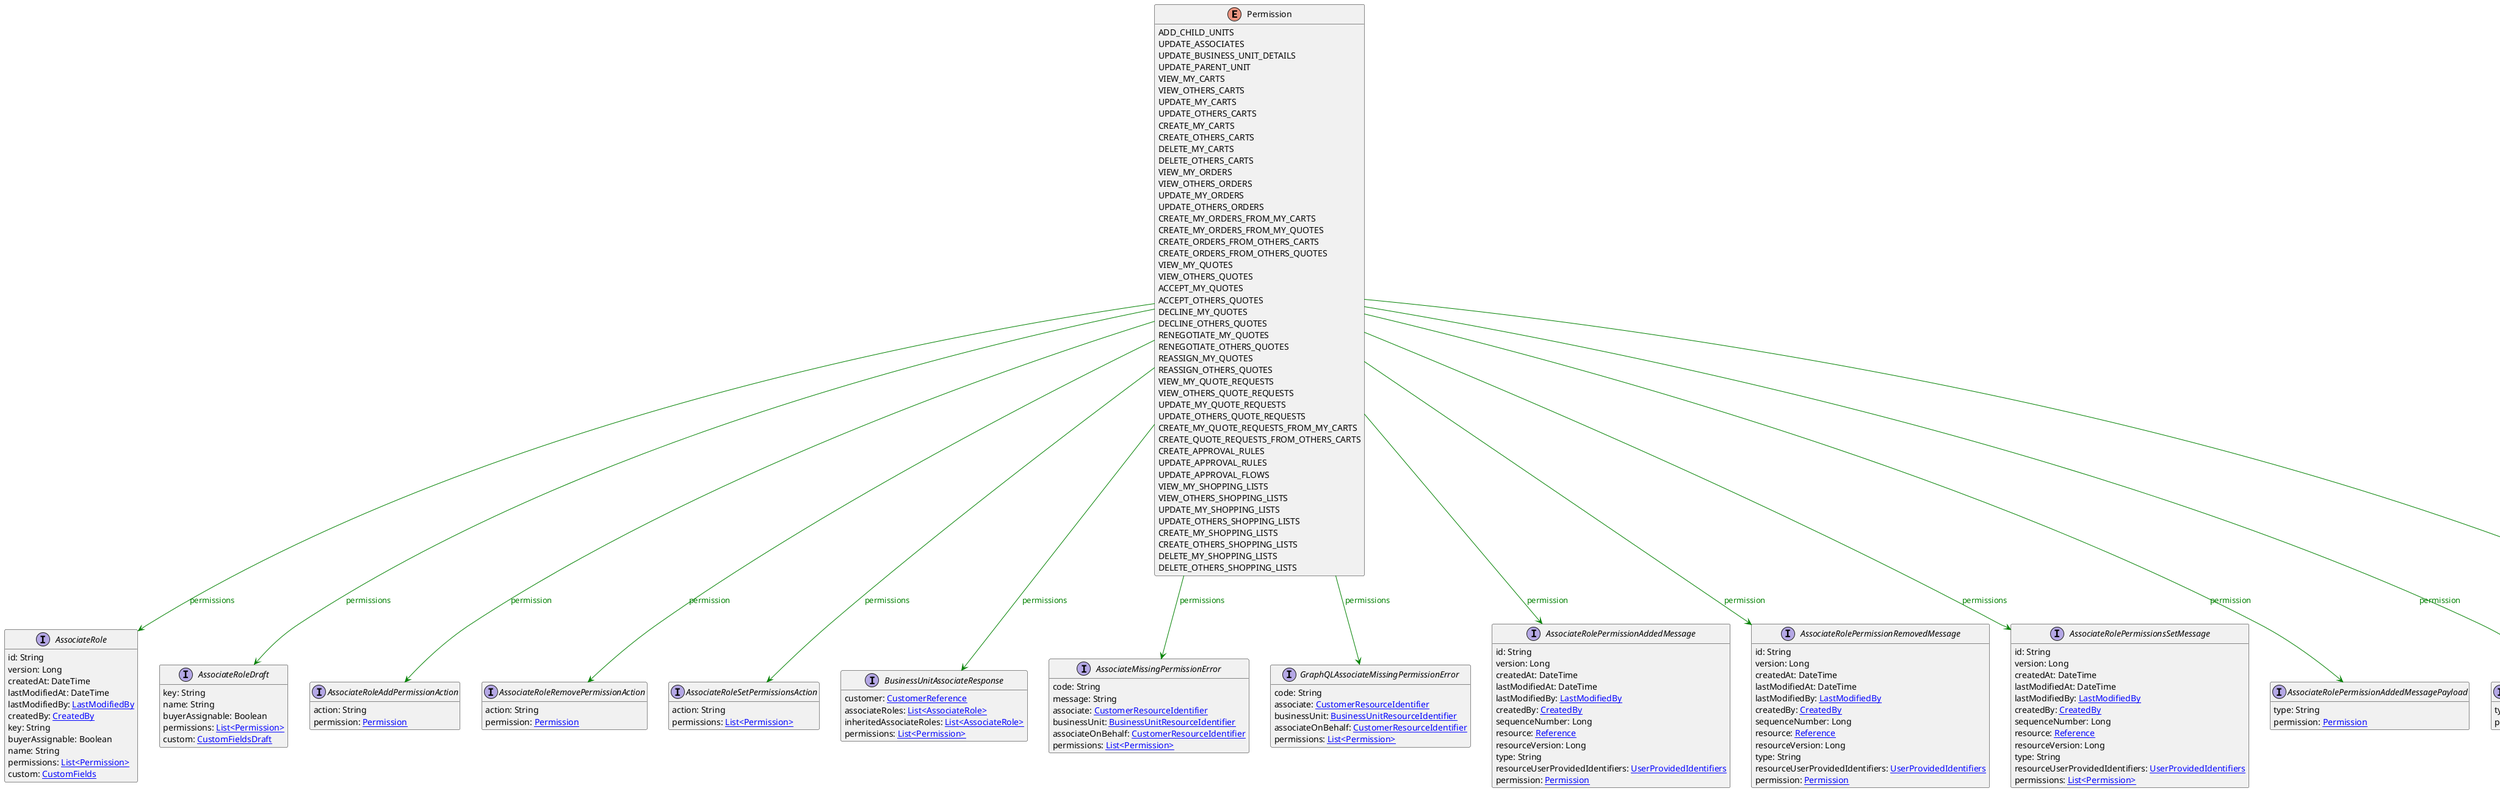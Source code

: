 @startuml

hide methods
enum Permission {
    ADD_CHILD_UNITS
    UPDATE_ASSOCIATES
    UPDATE_BUSINESS_UNIT_DETAILS
    UPDATE_PARENT_UNIT
    VIEW_MY_CARTS
    VIEW_OTHERS_CARTS
    UPDATE_MY_CARTS
    UPDATE_OTHERS_CARTS
    CREATE_MY_CARTS
    CREATE_OTHERS_CARTS
    DELETE_MY_CARTS
    DELETE_OTHERS_CARTS
    VIEW_MY_ORDERS
    VIEW_OTHERS_ORDERS
    UPDATE_MY_ORDERS
    UPDATE_OTHERS_ORDERS
    CREATE_MY_ORDERS_FROM_MY_CARTS
    CREATE_MY_ORDERS_FROM_MY_QUOTES
    CREATE_ORDERS_FROM_OTHERS_CARTS
    CREATE_ORDERS_FROM_OTHERS_QUOTES
    VIEW_MY_QUOTES
    VIEW_OTHERS_QUOTES
    ACCEPT_MY_QUOTES
    ACCEPT_OTHERS_QUOTES
    DECLINE_MY_QUOTES
    DECLINE_OTHERS_QUOTES
    RENEGOTIATE_MY_QUOTES
    RENEGOTIATE_OTHERS_QUOTES
    REASSIGN_MY_QUOTES
    REASSIGN_OTHERS_QUOTES
    VIEW_MY_QUOTE_REQUESTS
    VIEW_OTHERS_QUOTE_REQUESTS
    UPDATE_MY_QUOTE_REQUESTS
    UPDATE_OTHERS_QUOTE_REQUESTS
    CREATE_MY_QUOTE_REQUESTS_FROM_MY_CARTS
    CREATE_QUOTE_REQUESTS_FROM_OTHERS_CARTS
    CREATE_APPROVAL_RULES
    UPDATE_APPROVAL_RULES
    UPDATE_APPROVAL_FLOWS
    VIEW_MY_SHOPPING_LISTS
    VIEW_OTHERS_SHOPPING_LISTS
    UPDATE_MY_SHOPPING_LISTS
    UPDATE_OTHERS_SHOPPING_LISTS
    CREATE_MY_SHOPPING_LISTS
    CREATE_OTHERS_SHOPPING_LISTS
    DELETE_MY_SHOPPING_LISTS
    DELETE_OTHERS_SHOPPING_LISTS
}
interface AssociateRole [[AssociateRole.svg]]  {
    id: String
    version: Long
    createdAt: DateTime
    lastModifiedAt: DateTime
    lastModifiedBy: [[LastModifiedBy.svg LastModifiedBy]]
    createdBy: [[CreatedBy.svg CreatedBy]]
    key: String
    buyerAssignable: Boolean
    name: String
    permissions: [[Permission.svg List<Permission>]]
    custom: [[CustomFields.svg CustomFields]]
}
interface AssociateRoleDraft [[AssociateRoleDraft.svg]]  {
    key: String
    name: String
    buyerAssignable: Boolean
    permissions: [[Permission.svg List<Permission>]]
    custom: [[CustomFieldsDraft.svg CustomFieldsDraft]]
}
interface AssociateRoleAddPermissionAction [[AssociateRoleAddPermissionAction.svg]]  {
    action: String
    permission: [[Permission.svg Permission]]
}
interface AssociateRoleRemovePermissionAction [[AssociateRoleRemovePermissionAction.svg]]  {
    action: String
    permission: [[Permission.svg Permission]]
}
interface AssociateRoleSetPermissionsAction [[AssociateRoleSetPermissionsAction.svg]]  {
    action: String
    permissions: [[Permission.svg List<Permission>]]
}
interface BusinessUnitAssociateResponse [[BusinessUnitAssociateResponse.svg]]  {
    customer: [[CustomerReference.svg CustomerReference]]
    associateRoles: [[AssociateRole.svg List<AssociateRole>]]
    inheritedAssociateRoles: [[AssociateRole.svg List<AssociateRole>]]
    permissions: [[Permission.svg List<Permission>]]
}
interface AssociateMissingPermissionError [[AssociateMissingPermissionError.svg]]  {
    code: String
    message: String
    associate: [[CustomerResourceIdentifier.svg CustomerResourceIdentifier]]
    businessUnit: [[BusinessUnitResourceIdentifier.svg BusinessUnitResourceIdentifier]]
    associateOnBehalf: [[CustomerResourceIdentifier.svg CustomerResourceIdentifier]]
    permissions: [[Permission.svg List<Permission>]]
}
interface GraphQLAssociateMissingPermissionError [[GraphQLAssociateMissingPermissionError.svg]]  {
    code: String
    associate: [[CustomerResourceIdentifier.svg CustomerResourceIdentifier]]
    businessUnit: [[BusinessUnitResourceIdentifier.svg BusinessUnitResourceIdentifier]]
    associateOnBehalf: [[CustomerResourceIdentifier.svg CustomerResourceIdentifier]]
    permissions: [[Permission.svg List<Permission>]]
}
interface AssociateRolePermissionAddedMessage [[AssociateRolePermissionAddedMessage.svg]]  {
    id: String
    version: Long
    createdAt: DateTime
    lastModifiedAt: DateTime
    lastModifiedBy: [[LastModifiedBy.svg LastModifiedBy]]
    createdBy: [[CreatedBy.svg CreatedBy]]
    sequenceNumber: Long
    resource: [[Reference.svg Reference]]
    resourceVersion: Long
    type: String
    resourceUserProvidedIdentifiers: [[UserProvidedIdentifiers.svg UserProvidedIdentifiers]]
    permission: [[Permission.svg Permission]]
}
interface AssociateRolePermissionRemovedMessage [[AssociateRolePermissionRemovedMessage.svg]]  {
    id: String
    version: Long
    createdAt: DateTime
    lastModifiedAt: DateTime
    lastModifiedBy: [[LastModifiedBy.svg LastModifiedBy]]
    createdBy: [[CreatedBy.svg CreatedBy]]
    sequenceNumber: Long
    resource: [[Reference.svg Reference]]
    resourceVersion: Long
    type: String
    resourceUserProvidedIdentifiers: [[UserProvidedIdentifiers.svg UserProvidedIdentifiers]]
    permission: [[Permission.svg Permission]]
}
interface AssociateRolePermissionsSetMessage [[AssociateRolePermissionsSetMessage.svg]]  {
    id: String
    version: Long
    createdAt: DateTime
    lastModifiedAt: DateTime
    lastModifiedBy: [[LastModifiedBy.svg LastModifiedBy]]
    createdBy: [[CreatedBy.svg CreatedBy]]
    sequenceNumber: Long
    resource: [[Reference.svg Reference]]
    resourceVersion: Long
    type: String
    resourceUserProvidedIdentifiers: [[UserProvidedIdentifiers.svg UserProvidedIdentifiers]]
    permissions: [[Permission.svg List<Permission>]]
}
interface AssociateRolePermissionAddedMessagePayload [[AssociateRolePermissionAddedMessagePayload.svg]]  {
    type: String
    permission: [[Permission.svg Permission]]
}
interface AssociateRolePermissionRemovedMessagePayload [[AssociateRolePermissionRemovedMessagePayload.svg]]  {
    type: String
    permission: [[Permission.svg Permission]]
}
interface AssociateRolePermissionsSetMessagePayload [[AssociateRolePermissionsSetMessagePayload.svg]]  {
    type: String
    permissions: [[Permission.svg List<Permission>]]
}
Permission --> AssociateRole #green;text:green : "permissions"
Permission --> AssociateRoleDraft #green;text:green : "permissions"
Permission --> AssociateRoleAddPermissionAction #green;text:green : "permission"
Permission --> AssociateRoleRemovePermissionAction #green;text:green : "permission"
Permission --> AssociateRoleSetPermissionsAction #green;text:green : "permissions"
Permission --> BusinessUnitAssociateResponse #green;text:green : "permissions"
Permission --> AssociateMissingPermissionError #green;text:green : "permissions"
Permission --> GraphQLAssociateMissingPermissionError #green;text:green : "permissions"
Permission --> AssociateRolePermissionAddedMessage #green;text:green : "permission"
Permission --> AssociateRolePermissionRemovedMessage #green;text:green : "permission"
Permission --> AssociateRolePermissionsSetMessage #green;text:green : "permissions"
Permission --> AssociateRolePermissionAddedMessagePayload #green;text:green : "permission"
Permission --> AssociateRolePermissionRemovedMessagePayload #green;text:green : "permission"
Permission --> AssociateRolePermissionsSetMessagePayload #green;text:green : "permissions"
@enduml
